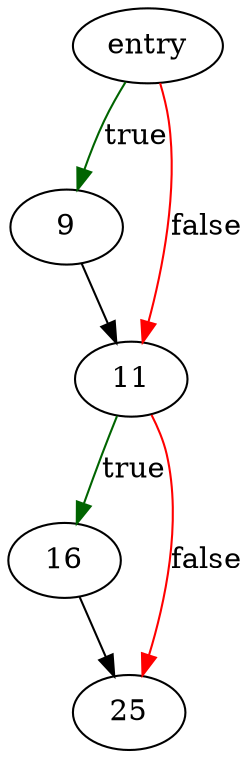 digraph "vdbeMemClear" {
	// Node definitions.
	1 [label=entry];
	9;
	11;
	16;
	25;

	// Edge definitions.
	1 -> 9 [
		color=darkgreen
		label=true
	];
	1 -> 11 [
		color=red
		label=false
	];
	9 -> 11;
	11 -> 16 [
		color=darkgreen
		label=true
	];
	11 -> 25 [
		color=red
		label=false
	];
	16 -> 25;
}
